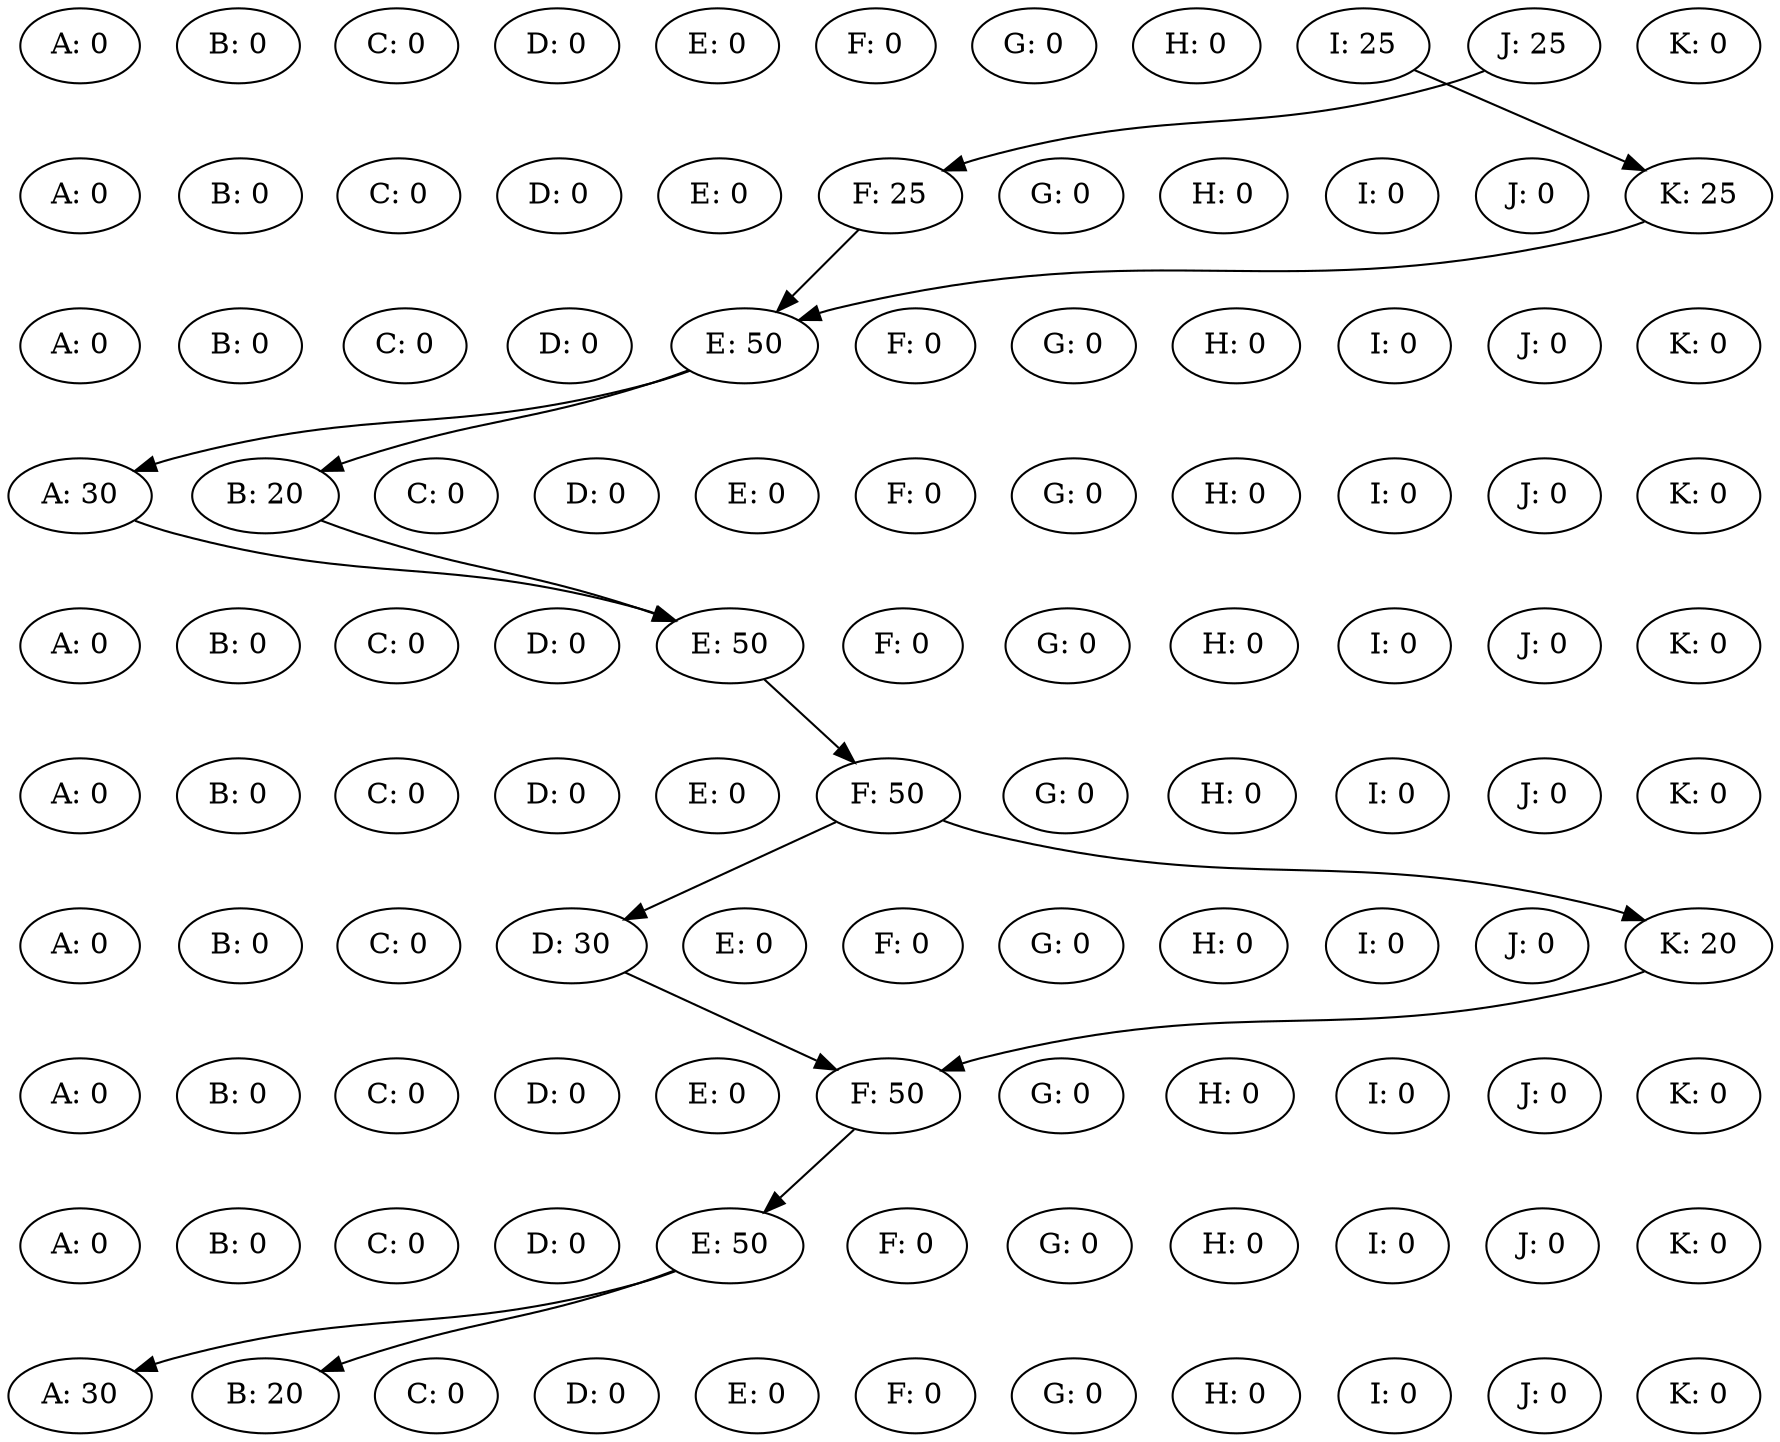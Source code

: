 digraph {
A0 [label="A: 0"];
B0 [label="B: 0"];
C0 [label="C: 0"];
D0 [label="D: 0"];
E0 [label="E: 0"];
F0 [label="F: 0"];
G0 [label="G: 0"];
H0 [label="H: 0"];
I0 [label="I: 25"];
J0 [label="J: 25"];
K0 [label="K: 0"];
rank = same {A0 -> B0 -> C0 -> D0 -> E0 -> F0 -> G0 -> H0 -> I0 -> J0 -> K0 [style=invis] }A1 [label="A: 0"];
B1 [label="B: 0"];
C1 [label="C: 0"];
D1 [label="D: 0"];
E1 [label="E: 0"];
F1 [label="F: 25"];
G1 [label="G: 0"];
H1 [label="H: 0"];
I1 [label="I: 0"];
J1 [label="J: 0"];
K1 [label="K: 25"];
rank = same {A1 -> B1 -> C1 -> D1 -> E1 -> F1 -> G1 -> H1 -> I1 -> J1 -> K1 [style=invis] }I0 -> K1
J0 -> F1
A2 [label="A: 0"];
B2 [label="B: 0"];
C2 [label="C: 0"];
D2 [label="D: 0"];
E2 [label="E: 50"];
F2 [label="F: 0"];
G2 [label="G: 0"];
H2 [label="H: 0"];
I2 [label="I: 0"];
J2 [label="J: 0"];
K2 [label="K: 0"];
rank = same {A2 -> B2 -> C2 -> D2 -> E2 -> F2 -> G2 -> H2 -> I2 -> J2 -> K2 [style=invis] }F1 -> E2
K1 -> E2
A3 [label="A: 30"];
B3 [label="B: 20"];
C3 [label="C: 0"];
D3 [label="D: 0"];
E3 [label="E: 0"];
F3 [label="F: 0"];
G3 [label="G: 0"];
H3 [label="H: 0"];
I3 [label="I: 0"];
J3 [label="J: 0"];
K3 [label="K: 0"];
rank = same {A3 -> B3 -> C3 -> D3 -> E3 -> F3 -> G3 -> H3 -> I3 -> J3 -> K3 [style=invis] }E2 -> A3
E2 -> B3
A4 [label="A: 0"];
B4 [label="B: 0"];
C4 [label="C: 0"];
D4 [label="D: 0"];
E4 [label="E: 50"];
F4 [label="F: 0"];
G4 [label="G: 0"];
H4 [label="H: 0"];
I4 [label="I: 0"];
J4 [label="J: 0"];
K4 [label="K: 0"];
rank = same {A4 -> B4 -> C4 -> D4 -> E4 -> F4 -> G4 -> H4 -> I4 -> J4 -> K4 [style=invis] }A3 -> E4
B3 -> E4
A5 [label="A: 0"];
B5 [label="B: 0"];
C5 [label="C: 0"];
D5 [label="D: 0"];
E5 [label="E: 0"];
F5 [label="F: 50"];
G5 [label="G: 0"];
H5 [label="H: 0"];
I5 [label="I: 0"];
J5 [label="J: 0"];
K5 [label="K: 0"];
rank = same {A5 -> B5 -> C5 -> D5 -> E5 -> F5 -> G5 -> H5 -> I5 -> J5 -> K5 [style=invis] }E4 -> F5
A6 [label="A: 0"];
B6 [label="B: 0"];
C6 [label="C: 0"];
D6 [label="D: 30"];
E6 [label="E: 0"];
F6 [label="F: 0"];
G6 [label="G: 0"];
H6 [label="H: 0"];
I6 [label="I: 0"];
J6 [label="J: 0"];
K6 [label="K: 20"];
rank = same {A6 -> B6 -> C6 -> D6 -> E6 -> F6 -> G6 -> H6 -> I6 -> J6 -> K6 [style=invis] }F5 -> D6
F5 -> K6
A7 [label="A: 0"];
B7 [label="B: 0"];
C7 [label="C: 0"];
D7 [label="D: 0"];
E7 [label="E: 0"];
F7 [label="F: 50"];
G7 [label="G: 0"];
H7 [label="H: 0"];
I7 [label="I: 0"];
J7 [label="J: 0"];
K7 [label="K: 0"];
rank = same {A7 -> B7 -> C7 -> D7 -> E7 -> F7 -> G7 -> H7 -> I7 -> J7 -> K7 [style=invis] }D6 -> F7
K6 -> F7
A8 [label="A: 0"];
B8 [label="B: 0"];
C8 [label="C: 0"];
D8 [label="D: 0"];
E8 [label="E: 50"];
F8 [label="F: 0"];
G8 [label="G: 0"];
H8 [label="H: 0"];
I8 [label="I: 0"];
J8 [label="J: 0"];
K8 [label="K: 0"];
rank = same {A8 -> B8 -> C8 -> D8 -> E8 -> F8 -> G8 -> H8 -> I8 -> J8 -> K8 [style=invis] }F7 -> E8
A9 [label="A: 30"];
B9 [label="B: 20"];
C9 [label="C: 0"];
D9 [label="D: 0"];
E9 [label="E: 0"];
F9 [label="F: 0"];
G9 [label="G: 0"];
H9 [label="H: 0"];
I9 [label="I: 0"];
J9 [label="J: 0"];
K9 [label="K: 0"];
rank = same {A9 -> B9 -> C9 -> D9 -> E9 -> F9 -> G9 -> H9 -> I9 -> J9 -> K9 [style=invis] }E8 -> A9
E8 -> B9
A0 -> A1 -> A2 -> A3 -> A4 -> A5 -> A6 -> A7 -> A8 -> A9 [ style=invis; weight=1000 ]
K0 -> K1 -> K2 -> K3 -> K4 -> K5 -> K6 -> K7 -> K8 -> K9 [ style=invis; weight=1000 ]
}
